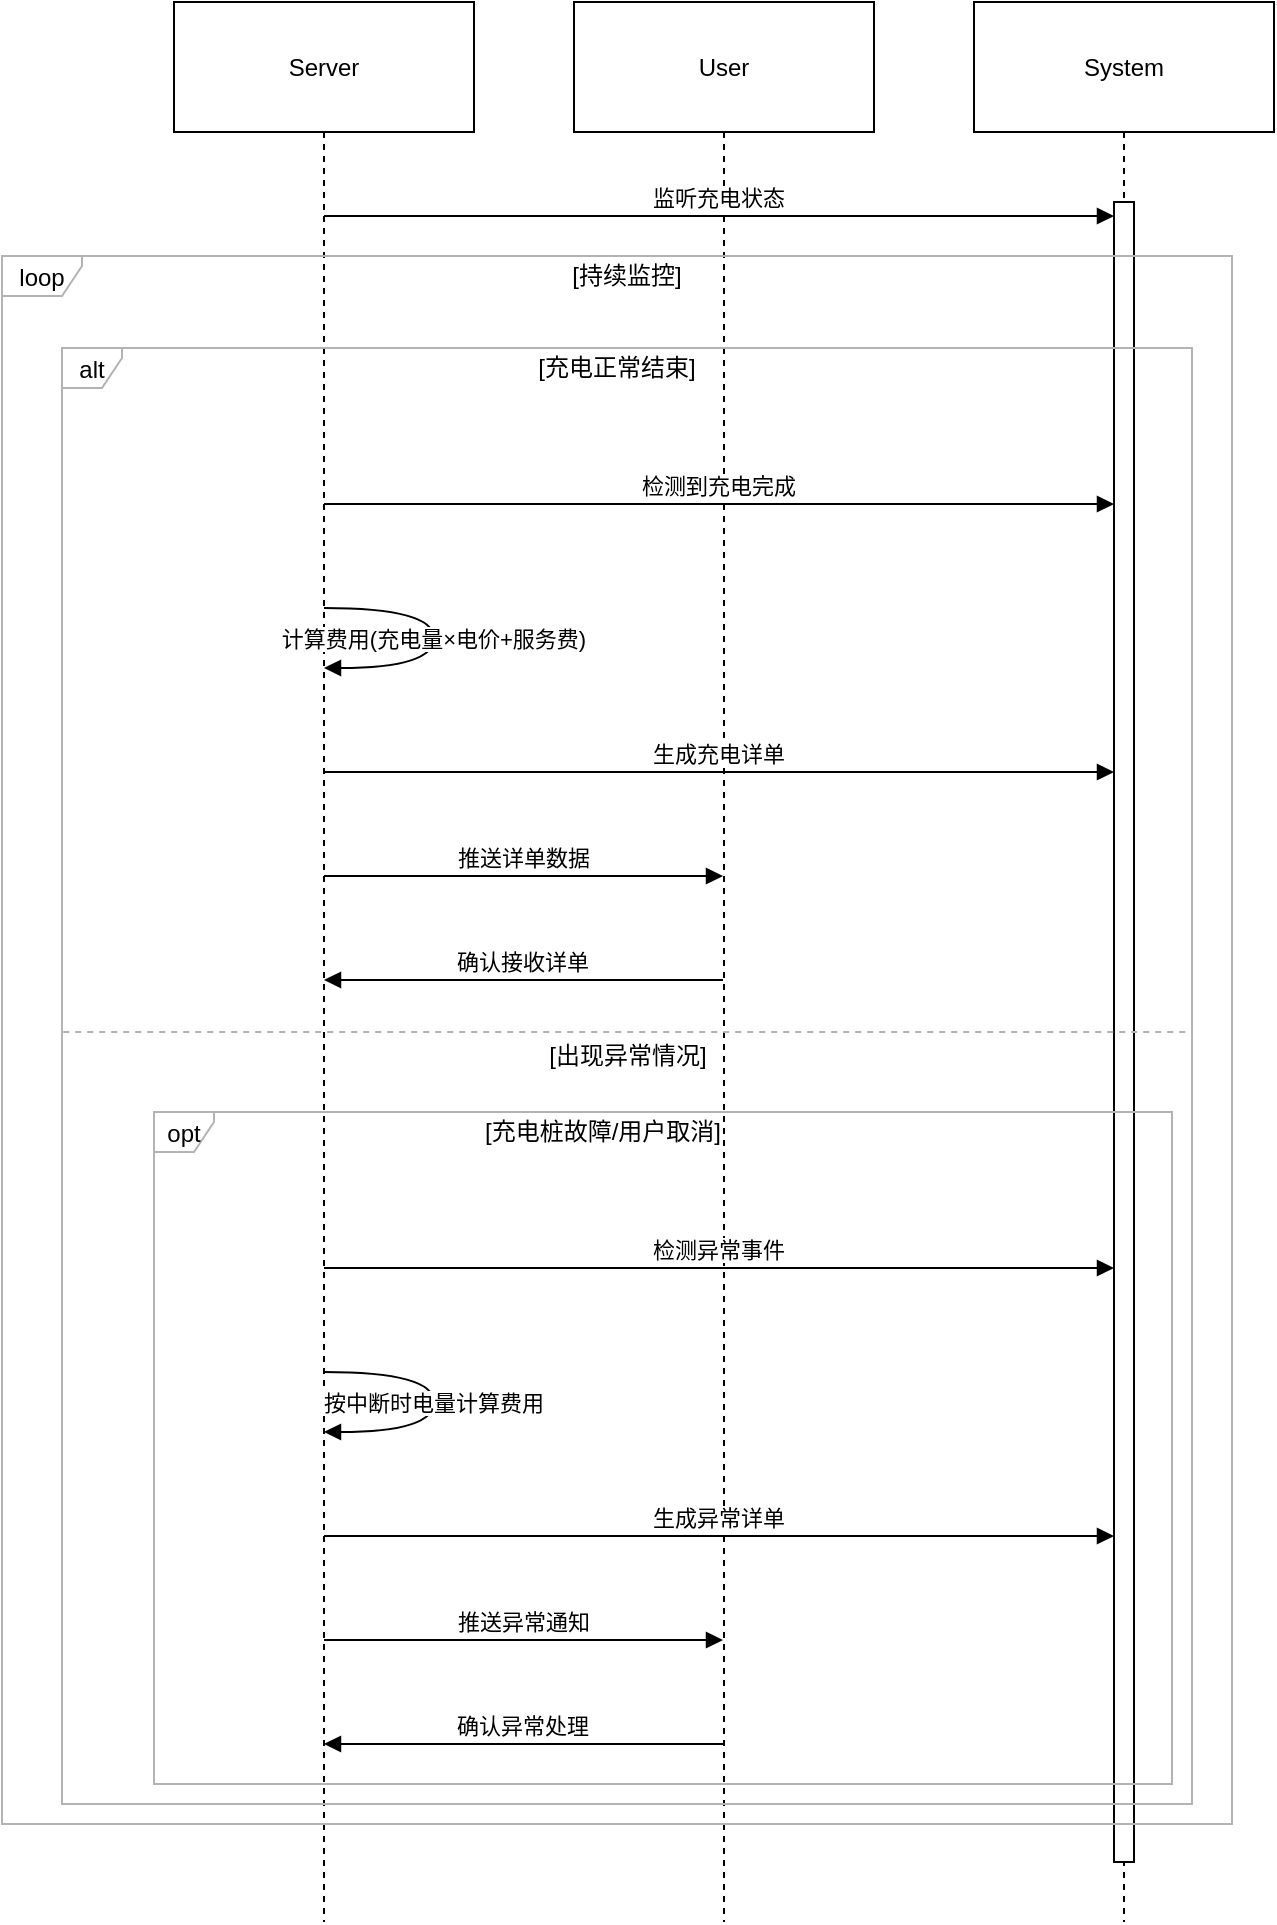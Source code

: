 <mxfile version="26.2.13">
  <diagram name="第 1 页" id="2BHJ6eeiq_Yv8pMzbxQ_">
    <mxGraphModel dx="1056" dy="677" grid="1" gridSize="10" guides="1" tooltips="1" connect="1" arrows="1" fold="1" page="1" pageScale="1" pageWidth="827" pageHeight="1169" math="0" shadow="0">
      <root>
        <mxCell id="0" />
        <mxCell id="1" parent="0" />
        <mxCell id="BhBcRMhQt_WMe206wYZs-131" value="Server" style="shape=umlLifeline;perimeter=lifelinePerimeter;whiteSpace=wrap;container=1;dropTarget=0;collapsible=0;recursiveResize=0;outlineConnect=0;portConstraint=eastwest;newEdgeStyle={&quot;edgeStyle&quot;:&quot;elbowEdgeStyle&quot;,&quot;elbow&quot;:&quot;vertical&quot;,&quot;curved&quot;:0,&quot;rounded&quot;:0};size=65;" vertex="1" parent="1">
          <mxGeometry x="166" y="20" width="150" height="960" as="geometry" />
        </mxCell>
        <mxCell id="BhBcRMhQt_WMe206wYZs-132" value="" style="points=[];perimeter=orthogonalPerimeter;outlineConnect=0;targetShapes=umlLifeline;portConstraint=eastwest;newEdgeStyle={&quot;edgeStyle&quot;:&quot;elbowEdgeStyle&quot;,&quot;elbow&quot;:&quot;vertical&quot;,&quot;curved&quot;:0,&quot;rounded&quot;:0}" vertex="1" parent="BhBcRMhQt_WMe206wYZs-131">
          <mxGeometry x="70" width="10" as="geometry" />
        </mxCell>
        <mxCell id="BhBcRMhQt_WMe206wYZs-133" value="User" style="shape=umlLifeline;perimeter=lifelinePerimeter;whiteSpace=wrap;container=1;dropTarget=0;collapsible=0;recursiveResize=0;outlineConnect=0;portConstraint=eastwest;newEdgeStyle={&quot;edgeStyle&quot;:&quot;elbowEdgeStyle&quot;,&quot;elbow&quot;:&quot;vertical&quot;,&quot;curved&quot;:0,&quot;rounded&quot;:0};size=65;" vertex="1" parent="1">
          <mxGeometry x="366" y="20" width="150" height="960" as="geometry" />
        </mxCell>
        <mxCell id="BhBcRMhQt_WMe206wYZs-136" value="System" style="shape=umlLifeline;perimeter=lifelinePerimeter;whiteSpace=wrap;container=1;dropTarget=0;collapsible=0;recursiveResize=0;outlineConnect=0;portConstraint=eastwest;newEdgeStyle={&quot;edgeStyle&quot;:&quot;elbowEdgeStyle&quot;,&quot;elbow&quot;:&quot;vertical&quot;,&quot;curved&quot;:0,&quot;rounded&quot;:0};size=65;" vertex="1" parent="1">
          <mxGeometry x="566" y="20" width="150" height="960" as="geometry" />
        </mxCell>
        <mxCell id="BhBcRMhQt_WMe206wYZs-155" value="" style="html=1;points=[[0,0,0,0,5],[0,1,0,0,-5],[1,0,0,0,5],[1,1,0,0,-5]];perimeter=orthogonalPerimeter;outlineConnect=0;targetShapes=umlLifeline;portConstraint=eastwest;newEdgeStyle={&quot;curved&quot;:0,&quot;rounded&quot;:0};" vertex="1" parent="BhBcRMhQt_WMe206wYZs-136">
          <mxGeometry x="70" y="100" width="10" height="830" as="geometry" />
        </mxCell>
        <mxCell id="BhBcRMhQt_WMe206wYZs-137" value="opt" style="shape=umlFrame;pointerEvents=0;dropTarget=0;strokeColor=#B3B3B3;height=20;width=30" vertex="1" parent="1">
          <mxGeometry x="156" y="575" width="509" height="336" as="geometry" />
        </mxCell>
        <mxCell id="BhBcRMhQt_WMe206wYZs-138" value="[充电桩故障/用户取消]" style="text;strokeColor=none;fillColor=none;align=center;verticalAlign=middle;whiteSpace=wrap;" vertex="1" parent="BhBcRMhQt_WMe206wYZs-137">
          <mxGeometry x="-11.29" width="471.29" height="20" as="geometry" />
        </mxCell>
        <mxCell id="BhBcRMhQt_WMe206wYZs-139" value="alt" style="shape=umlFrame;pointerEvents=0;dropTarget=0;strokeColor=#B3B3B3;height=20;width=30" vertex="1" parent="1">
          <mxGeometry x="110" y="193" width="565" height="728" as="geometry" />
        </mxCell>
        <mxCell id="BhBcRMhQt_WMe206wYZs-140" value="[充电正常结束]" style="text;strokeColor=none;fillColor=none;align=center;verticalAlign=middle;whiteSpace=wrap;" vertex="1" parent="BhBcRMhQt_WMe206wYZs-139">
          <mxGeometry x="10.901" width="532.916" height="20" as="geometry" />
        </mxCell>
        <mxCell id="BhBcRMhQt_WMe206wYZs-141" value="[出现异常情况]" style="shape=line;dashed=1;whiteSpace=wrap;verticalAlign=top;labelPosition=center;verticalLabelPosition=middle;align=center;strokeColor=#B3B3B3;" vertex="1" parent="BhBcRMhQt_WMe206wYZs-139">
          <mxGeometry x="0.613" y="340" width="564.387" height="4" as="geometry" />
        </mxCell>
        <mxCell id="BhBcRMhQt_WMe206wYZs-142" value="loop" style="shape=umlFrame;pointerEvents=0;dropTarget=0;strokeColor=#B3B3B3;height=20;width=40" vertex="1" parent="1">
          <mxGeometry x="80" y="147" width="615" height="784" as="geometry" />
        </mxCell>
        <mxCell id="BhBcRMhQt_WMe206wYZs-143" value="[持续监控]" style="text;strokeColor=none;fillColor=none;align=center;verticalAlign=middle;whiteSpace=wrap;" vertex="1" parent="BhBcRMhQt_WMe206wYZs-142">
          <mxGeometry x="27.252" width="570.914" height="20" as="geometry" />
        </mxCell>
        <mxCell id="BhBcRMhQt_WMe206wYZs-144" value="监听充电状态" style="verticalAlign=bottom;edgeStyle=elbowEdgeStyle;elbow=vertical;curved=0;rounded=0;endArrow=block;" edge="1" parent="1" source="BhBcRMhQt_WMe206wYZs-131" target="BhBcRMhQt_WMe206wYZs-155">
          <mxGeometry relative="1" as="geometry">
            <Array as="points">
              <mxPoint x="452" y="127" />
            </Array>
          </mxGeometry>
        </mxCell>
        <mxCell id="BhBcRMhQt_WMe206wYZs-145" value="检测到充电完成" style="verticalAlign=bottom;edgeStyle=elbowEdgeStyle;elbow=vertical;curved=0;rounded=0;endArrow=block;" edge="1" parent="1" source="BhBcRMhQt_WMe206wYZs-131" target="BhBcRMhQt_WMe206wYZs-155">
          <mxGeometry relative="1" as="geometry">
            <Array as="points">
              <mxPoint x="452" y="271" />
            </Array>
          </mxGeometry>
        </mxCell>
        <mxCell id="BhBcRMhQt_WMe206wYZs-146" value="计算费用(充电量×电价+服务费)" style="curved=1;endArrow=block;rounded=0;" edge="1" parent="1" source="BhBcRMhQt_WMe206wYZs-131" target="BhBcRMhQt_WMe206wYZs-131">
          <mxGeometry relative="1" as="geometry">
            <Array as="points">
              <mxPoint x="296" y="323" />
              <mxPoint x="296" y="353" />
            </Array>
          </mxGeometry>
        </mxCell>
        <mxCell id="BhBcRMhQt_WMe206wYZs-147" value="生成充电详单" style="verticalAlign=bottom;edgeStyle=elbowEdgeStyle;elbow=vertical;curved=0;rounded=0;endArrow=block;" edge="1" parent="1" source="BhBcRMhQt_WMe206wYZs-131" target="BhBcRMhQt_WMe206wYZs-155">
          <mxGeometry relative="1" as="geometry">
            <Array as="points">
              <mxPoint x="452" y="405" />
            </Array>
          </mxGeometry>
        </mxCell>
        <mxCell id="BhBcRMhQt_WMe206wYZs-148" value="推送详单数据" style="verticalAlign=bottom;edgeStyle=elbowEdgeStyle;elbow=vertical;curved=0;rounded=0;endArrow=block;" edge="1" parent="1" source="BhBcRMhQt_WMe206wYZs-131" target="BhBcRMhQt_WMe206wYZs-133">
          <mxGeometry relative="1" as="geometry">
            <Array as="points">
              <mxPoint x="350" y="457" />
            </Array>
            <mxPoint x="436" y="457" as="targetPoint" />
          </mxGeometry>
        </mxCell>
        <mxCell id="BhBcRMhQt_WMe206wYZs-149" value="确认接收详单" style="verticalAlign=bottom;edgeStyle=elbowEdgeStyle;elbow=vertical;curved=0;rounded=0;endArrow=block;" edge="1" parent="1" source="BhBcRMhQt_WMe206wYZs-133" target="BhBcRMhQt_WMe206wYZs-131">
          <mxGeometry relative="1" as="geometry">
            <Array as="points">
              <mxPoint x="353" y="509" />
            </Array>
            <mxPoint x="436" y="509" as="sourcePoint" />
          </mxGeometry>
        </mxCell>
        <mxCell id="BhBcRMhQt_WMe206wYZs-150" value="检测异常事件" style="verticalAlign=bottom;edgeStyle=elbowEdgeStyle;elbow=vertical;curved=0;rounded=0;endArrow=block;" edge="1" parent="1" source="BhBcRMhQt_WMe206wYZs-131" target="BhBcRMhQt_WMe206wYZs-155">
          <mxGeometry relative="1" as="geometry">
            <Array as="points">
              <mxPoint x="452" y="653" />
            </Array>
          </mxGeometry>
        </mxCell>
        <mxCell id="BhBcRMhQt_WMe206wYZs-151" value="按中断时电量计算费用" style="curved=1;endArrow=block;rounded=0;" edge="1" parent="1" source="BhBcRMhQt_WMe206wYZs-131" target="BhBcRMhQt_WMe206wYZs-131">
          <mxGeometry relative="1" as="geometry">
            <Array as="points">
              <mxPoint x="296" y="705" />
              <mxPoint x="296" y="735" />
            </Array>
          </mxGeometry>
        </mxCell>
        <mxCell id="BhBcRMhQt_WMe206wYZs-152" value="生成异常详单" style="verticalAlign=bottom;edgeStyle=elbowEdgeStyle;elbow=vertical;curved=0;rounded=0;endArrow=block;" edge="1" parent="1" source="BhBcRMhQt_WMe206wYZs-131" target="BhBcRMhQt_WMe206wYZs-155">
          <mxGeometry relative="1" as="geometry">
            <Array as="points">
              <mxPoint x="452" y="787" />
            </Array>
          </mxGeometry>
        </mxCell>
        <mxCell id="BhBcRMhQt_WMe206wYZs-153" value="推送异常通知" style="verticalAlign=bottom;edgeStyle=elbowEdgeStyle;elbow=vertical;curved=0;rounded=0;endArrow=block;" edge="1" parent="1" source="BhBcRMhQt_WMe206wYZs-131" target="BhBcRMhQt_WMe206wYZs-133">
          <mxGeometry relative="1" as="geometry">
            <Array as="points">
              <mxPoint x="350" y="839" />
            </Array>
            <mxPoint x="436" y="839" as="targetPoint" />
          </mxGeometry>
        </mxCell>
        <mxCell id="BhBcRMhQt_WMe206wYZs-154" value="确认异常处理" style="verticalAlign=bottom;edgeStyle=elbowEdgeStyle;elbow=vertical;curved=0;rounded=0;endArrow=block;" edge="1" parent="1" source="BhBcRMhQt_WMe206wYZs-133" target="BhBcRMhQt_WMe206wYZs-131">
          <mxGeometry relative="1" as="geometry">
            <Array as="points">
              <mxPoint x="353" y="891" />
            </Array>
            <mxPoint x="436" y="891" as="sourcePoint" />
          </mxGeometry>
        </mxCell>
      </root>
    </mxGraphModel>
  </diagram>
</mxfile>
